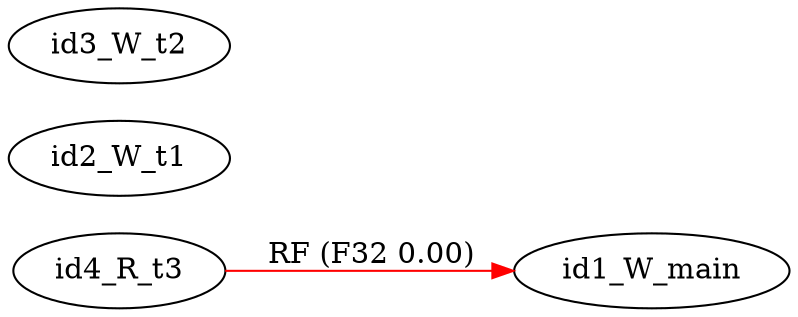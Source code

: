 digraph memory_model {
rankdir=LR;
splines=true; esep=0.5;
id4_R_t3 -> id1_W_main [label = "RF (F32 0.00)", color="red"];
id1_W_main [pos="5.0,2!"]
id2_W_t1 [pos="0,0!"]
id3_W_t2 [pos="5,0!"]
id4_R_t3 [pos="10,0!"]
}